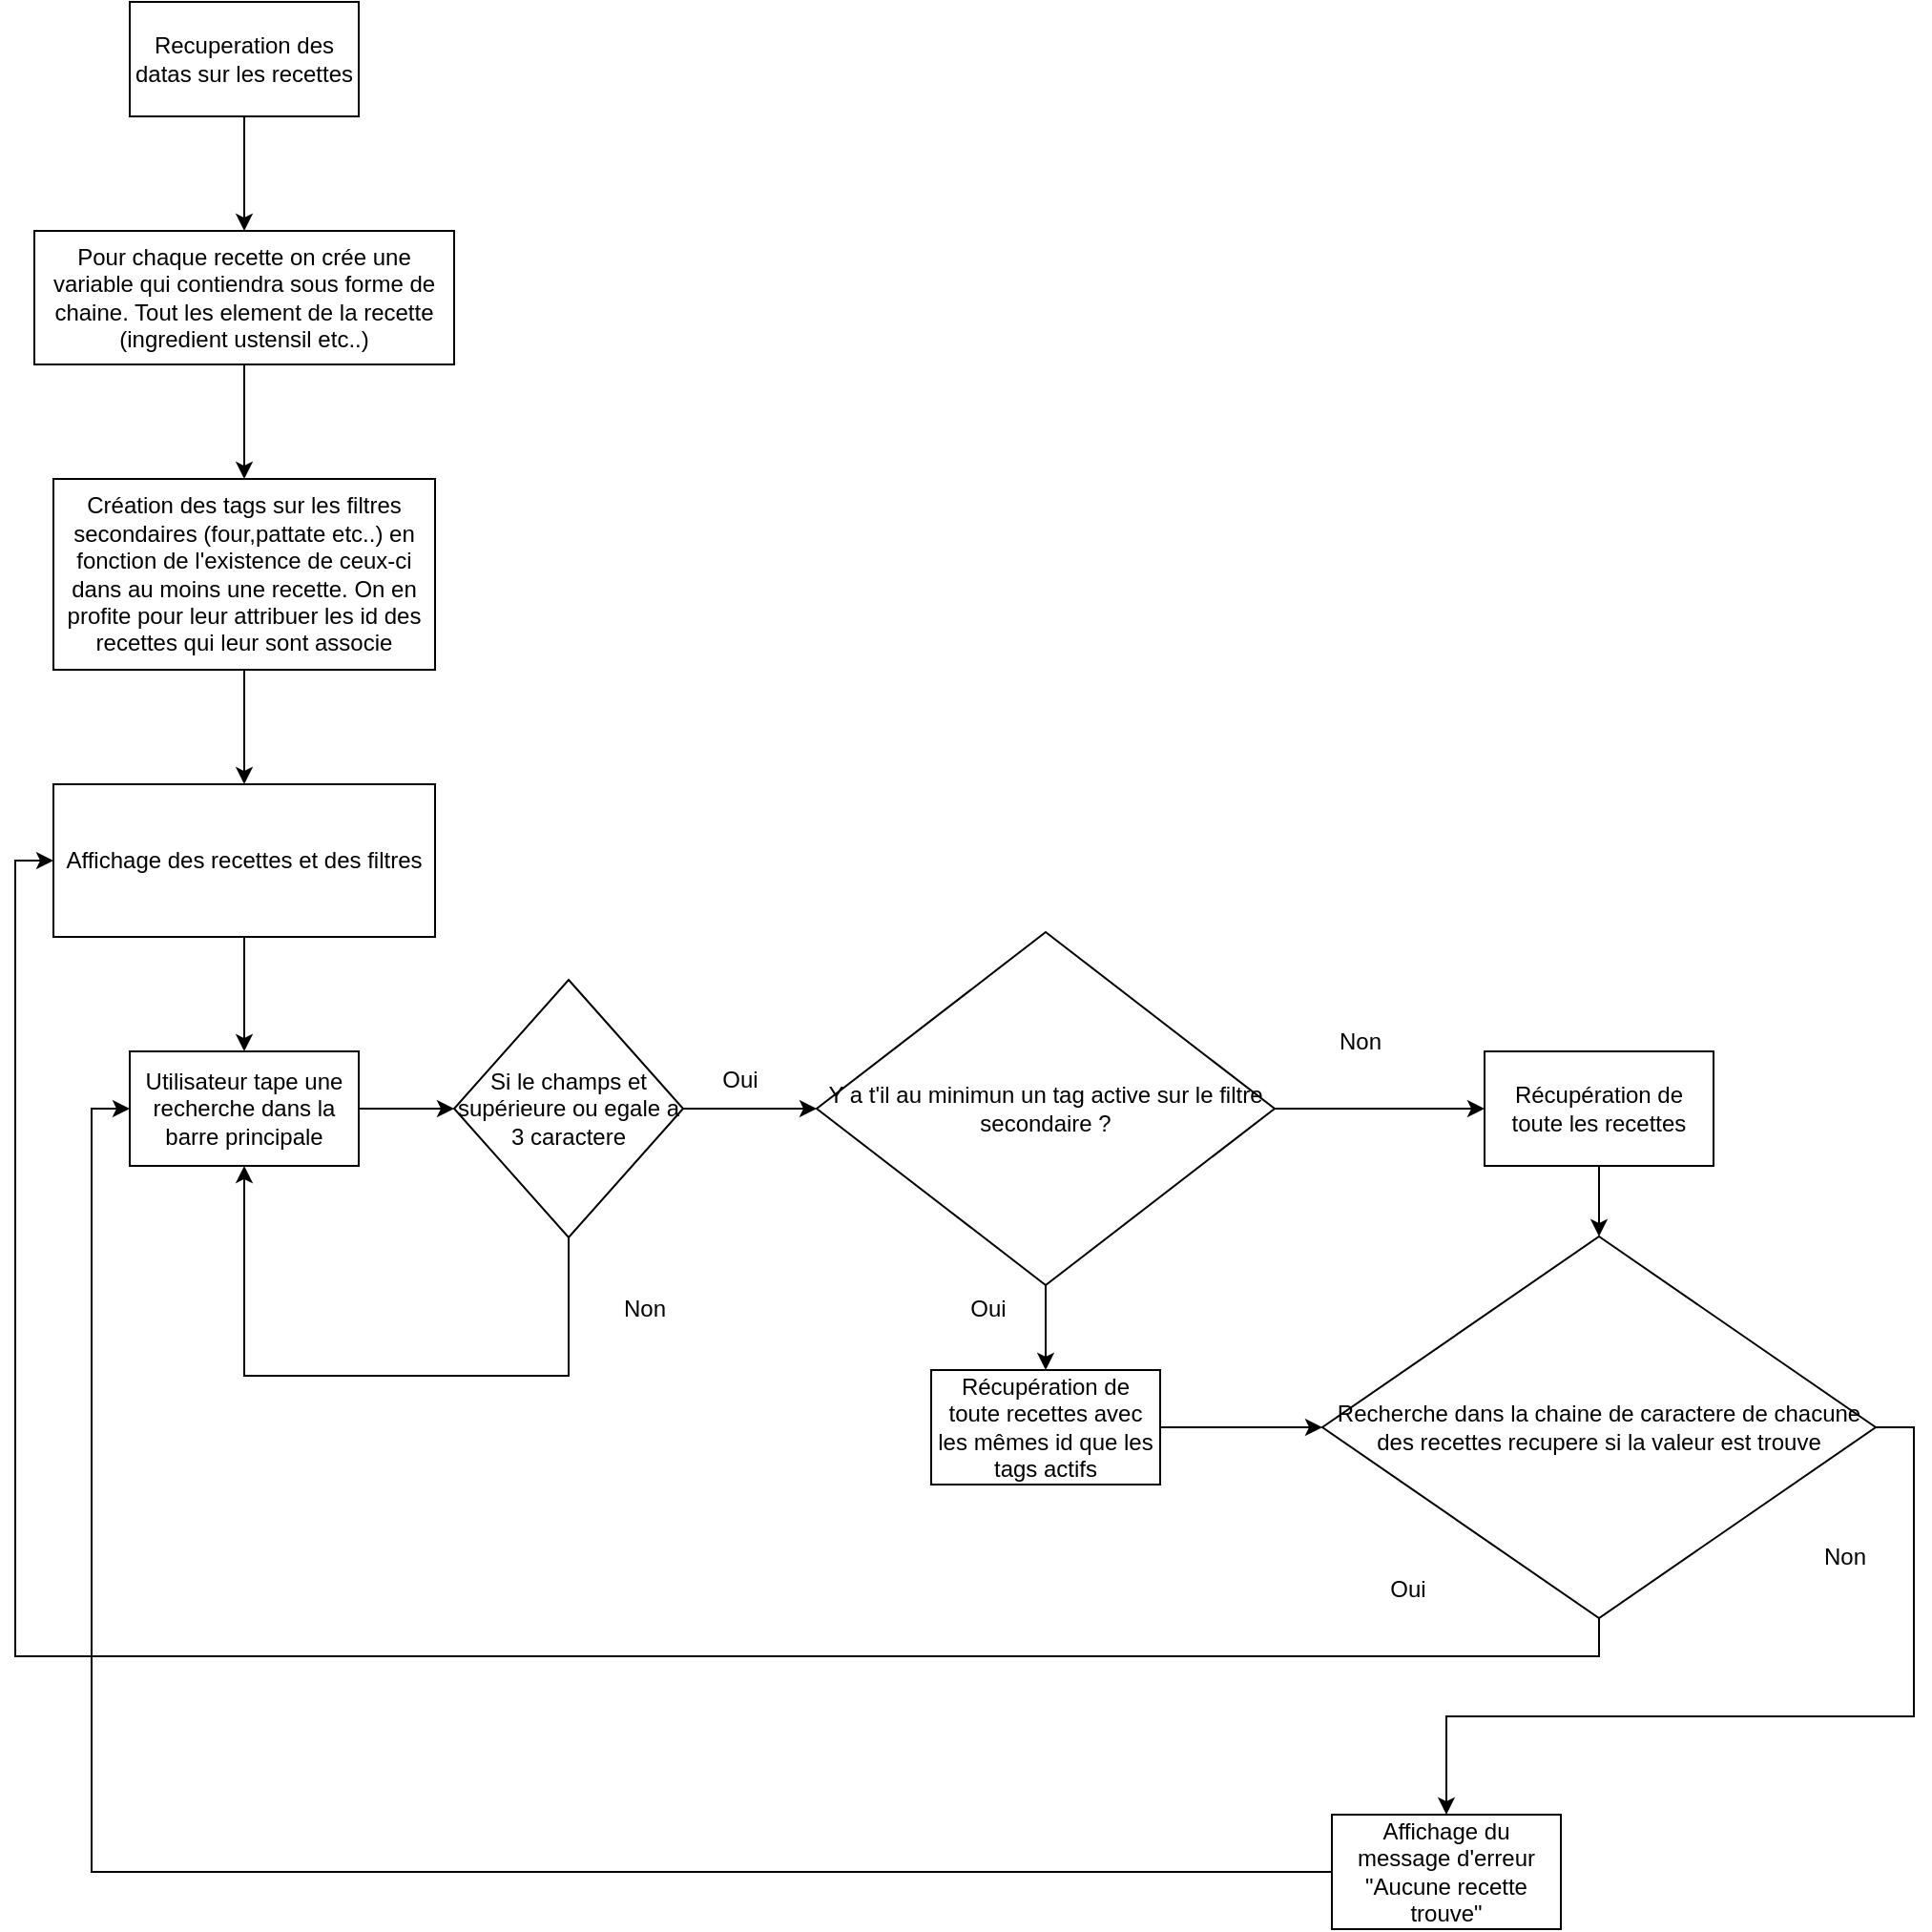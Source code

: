 <mxfile version="22.0.8" type="google">
  <diagram name="Page-1" id="wobNTJtYD0dIMouh2OzE">
    <mxGraphModel grid="1" page="1" gridSize="10" guides="1" tooltips="1" connect="1" arrows="1" fold="1" pageScale="1" pageWidth="1169" pageHeight="1654" math="0" shadow="0">
      <root>
        <mxCell id="0" />
        <mxCell id="1" parent="0" />
        <mxCell id="TNiS1UstAuTWFkXQDxUF-5" style="edgeStyle=orthogonalEdgeStyle;rounded=0;orthogonalLoop=1;jettySize=auto;html=1;entryX=0.5;entryY=0;entryDx=0;entryDy=0;" edge="1" parent="1" source="TNiS1UstAuTWFkXQDxUF-4" target="TNiS1UstAuTWFkXQDxUF-7">
          <mxGeometry relative="1" as="geometry">
            <mxPoint x="360" y="150" as="targetPoint" />
          </mxGeometry>
        </mxCell>
        <mxCell id="TNiS1UstAuTWFkXQDxUF-4" value="Recuperation des datas sur les recettes" style="rounded=0;whiteSpace=wrap;html=1;" vertex="1" parent="1">
          <mxGeometry x="300" y="50" width="120" height="60" as="geometry" />
        </mxCell>
        <mxCell id="TNiS1UstAuTWFkXQDxUF-8" style="edgeStyle=orthogonalEdgeStyle;rounded=0;orthogonalLoop=1;jettySize=auto;html=1;" edge="1" parent="1" source="TNiS1UstAuTWFkXQDxUF-7" target="TNiS1UstAuTWFkXQDxUF-9">
          <mxGeometry relative="1" as="geometry">
            <mxPoint x="360" y="290" as="targetPoint" />
          </mxGeometry>
        </mxCell>
        <mxCell id="TNiS1UstAuTWFkXQDxUF-7" value="Pour chaque recette on crée une variable qui contiendra sous forme de chaine. Tout les element de la recette (ingredient ustensil etc..)" style="rounded=0;whiteSpace=wrap;html=1;" vertex="1" parent="1">
          <mxGeometry x="250" y="170" width="220" height="70" as="geometry" />
        </mxCell>
        <mxCell id="TNiS1UstAuTWFkXQDxUF-11" value="" style="edgeStyle=orthogonalEdgeStyle;rounded=0;orthogonalLoop=1;jettySize=auto;html=1;" edge="1" parent="1" source="TNiS1UstAuTWFkXQDxUF-9" target="TNiS1UstAuTWFkXQDxUF-10">
          <mxGeometry relative="1" as="geometry" />
        </mxCell>
        <mxCell id="TNiS1UstAuTWFkXQDxUF-9" value="Création des tags sur les filtres secondaires (four,pattate etc..) en fonction de l&#39;existence de ceux-ci dans au moins une recette. On en profite pour leur attribuer les id des recettes qui leur sont associe" style="rounded=0;whiteSpace=wrap;html=1;" vertex="1" parent="1">
          <mxGeometry x="260" y="300" width="200" height="100" as="geometry" />
        </mxCell>
        <mxCell id="TNiS1UstAuTWFkXQDxUF-12" style="edgeStyle=orthogonalEdgeStyle;rounded=0;orthogonalLoop=1;jettySize=auto;html=1;" edge="1" parent="1" source="TNiS1UstAuTWFkXQDxUF-10" target="TNiS1UstAuTWFkXQDxUF-13">
          <mxGeometry relative="1" as="geometry">
            <mxPoint x="360" y="630" as="targetPoint" />
          </mxGeometry>
        </mxCell>
        <mxCell id="TNiS1UstAuTWFkXQDxUF-10" value="Affichage des recettes et des filtres" style="rounded=0;whiteSpace=wrap;html=1;" vertex="1" parent="1">
          <mxGeometry x="260" y="460" width="200" height="80" as="geometry" />
        </mxCell>
        <mxCell id="TNiS1UstAuTWFkXQDxUF-32" style="edgeStyle=orthogonalEdgeStyle;rounded=0;orthogonalLoop=1;jettySize=auto;html=1;exitX=1;exitY=0.5;exitDx=0;exitDy=0;entryX=0;entryY=0.5;entryDx=0;entryDy=0;" edge="1" parent="1" source="TNiS1UstAuTWFkXQDxUF-13" target="TNiS1UstAuTWFkXQDxUF-15">
          <mxGeometry relative="1" as="geometry" />
        </mxCell>
        <mxCell id="TNiS1UstAuTWFkXQDxUF-13" value="Utilisateur tape une recherche dans la barre principale" style="rounded=0;whiteSpace=wrap;html=1;" vertex="1" parent="1">
          <mxGeometry x="300" y="600" width="120" height="60" as="geometry" />
        </mxCell>
        <mxCell id="TNiS1UstAuTWFkXQDxUF-33" style="edgeStyle=orthogonalEdgeStyle;rounded=0;orthogonalLoop=1;jettySize=auto;html=1;exitX=1;exitY=0.5;exitDx=0;exitDy=0;entryX=0;entryY=0.5;entryDx=0;entryDy=0;" edge="1" parent="1" source="TNiS1UstAuTWFkXQDxUF-15" target="TNiS1UstAuTWFkXQDxUF-19">
          <mxGeometry relative="1" as="geometry" />
        </mxCell>
        <mxCell id="TNiS1UstAuTWFkXQDxUF-35" style="edgeStyle=orthogonalEdgeStyle;rounded=0;orthogonalLoop=1;jettySize=auto;html=1;entryX=0.5;entryY=1;entryDx=0;entryDy=0;" edge="1" parent="1" source="TNiS1UstAuTWFkXQDxUF-15" target="TNiS1UstAuTWFkXQDxUF-13">
          <mxGeometry relative="1" as="geometry">
            <mxPoint x="530" y="780" as="targetPoint" />
            <Array as="points">
              <mxPoint x="530" y="770" />
              <mxPoint x="360" y="770" />
            </Array>
          </mxGeometry>
        </mxCell>
        <mxCell id="TNiS1UstAuTWFkXQDxUF-15" value="Si le champs et supérieure ou egale a 3 caractere" style="rhombus;whiteSpace=wrap;html=1;" vertex="1" parent="1">
          <mxGeometry x="470" y="562.5" width="120" height="135" as="geometry" />
        </mxCell>
        <mxCell id="TNiS1UstAuTWFkXQDxUF-22" style="edgeStyle=orthogonalEdgeStyle;rounded=0;orthogonalLoop=1;jettySize=auto;html=1;" edge="1" parent="1" source="TNiS1UstAuTWFkXQDxUF-19" target="TNiS1UstAuTWFkXQDxUF-23">
          <mxGeometry relative="1" as="geometry">
            <mxPoint x="870" y="630" as="targetPoint" />
          </mxGeometry>
        </mxCell>
        <mxCell id="TNiS1UstAuTWFkXQDxUF-28" style="edgeStyle=orthogonalEdgeStyle;rounded=0;orthogonalLoop=1;jettySize=auto;html=1;" edge="1" parent="1" source="TNiS1UstAuTWFkXQDxUF-19" target="TNiS1UstAuTWFkXQDxUF-29">
          <mxGeometry relative="1" as="geometry">
            <mxPoint x="640" y="800" as="targetPoint" />
          </mxGeometry>
        </mxCell>
        <mxCell id="TNiS1UstAuTWFkXQDxUF-19" value="Y a t&#39;il au minimun un tag active sur le filtre secondaire ?" style="rhombus;whiteSpace=wrap;html=1;" vertex="1" parent="1">
          <mxGeometry x="660" y="537.5" width="240" height="185" as="geometry" />
        </mxCell>
        <mxCell id="TNiS1UstAuTWFkXQDxUF-24" style="edgeStyle=orthogonalEdgeStyle;rounded=0;orthogonalLoop=1;jettySize=auto;html=1;entryX=0.5;entryY=0;entryDx=0;entryDy=0;" edge="1" parent="1" source="TNiS1UstAuTWFkXQDxUF-23" target="TNiS1UstAuTWFkXQDxUF-31">
          <mxGeometry relative="1" as="geometry">
            <mxPoint x="910" y="752" as="targetPoint" />
          </mxGeometry>
        </mxCell>
        <mxCell id="TNiS1UstAuTWFkXQDxUF-23" value="Récupération de toute les recettes" style="rounded=0;whiteSpace=wrap;html=1;" vertex="1" parent="1">
          <mxGeometry x="1010" y="600" width="120" height="60" as="geometry" />
        </mxCell>
        <mxCell id="TNiS1UstAuTWFkXQDxUF-25" value="Non" style="text;html=1;strokeColor=none;fillColor=none;align=center;verticalAlign=middle;whiteSpace=wrap;rounded=0;" vertex="1" parent="1">
          <mxGeometry x="915" y="580" width="60" height="30" as="geometry" />
        </mxCell>
        <mxCell id="TNiS1UstAuTWFkXQDxUF-30" style="edgeStyle=orthogonalEdgeStyle;rounded=0;orthogonalLoop=1;jettySize=auto;html=1;entryX=0;entryY=0.5;entryDx=0;entryDy=0;" edge="1" parent="1" source="TNiS1UstAuTWFkXQDxUF-29" target="TNiS1UstAuTWFkXQDxUF-31">
          <mxGeometry relative="1" as="geometry">
            <mxPoint x="850" y="796" as="targetPoint" />
          </mxGeometry>
        </mxCell>
        <mxCell id="TNiS1UstAuTWFkXQDxUF-29" value="Récupération de toute recettes avec les mêmes id que les tags actifs" style="rounded=0;whiteSpace=wrap;html=1;" vertex="1" parent="1">
          <mxGeometry x="720" y="767" width="120" height="60" as="geometry" />
        </mxCell>
        <mxCell id="TNiS1UstAuTWFkXQDxUF-37" style="edgeStyle=orthogonalEdgeStyle;rounded=0;orthogonalLoop=1;jettySize=auto;html=1;entryX=0;entryY=0.5;entryDx=0;entryDy=0;exitX=0.5;exitY=1;exitDx=0;exitDy=0;" edge="1" parent="1" source="TNiS1UstAuTWFkXQDxUF-31" target="TNiS1UstAuTWFkXQDxUF-10">
          <mxGeometry relative="1" as="geometry" />
        </mxCell>
        <mxCell id="TNiS1UstAuTWFkXQDxUF-39" style="edgeStyle=orthogonalEdgeStyle;rounded=0;orthogonalLoop=1;jettySize=auto;html=1;exitX=1;exitY=0.5;exitDx=0;exitDy=0;" edge="1" parent="1" source="TNiS1UstAuTWFkXQDxUF-31" target="TNiS1UstAuTWFkXQDxUF-40">
          <mxGeometry relative="1" as="geometry">
            <mxPoint x="1270" y="1060" as="targetPoint" />
          </mxGeometry>
        </mxCell>
        <mxCell id="TNiS1UstAuTWFkXQDxUF-31" value="Recherche dans la chaine de caractere de chacune des recettes recupere si la valeur est trouve" style="rhombus;whiteSpace=wrap;html=1;" vertex="1" parent="1">
          <mxGeometry x="925" y="697" width="290" height="200" as="geometry" />
        </mxCell>
        <mxCell id="TNiS1UstAuTWFkXQDxUF-34" value="Oui" style="text;html=1;strokeColor=none;fillColor=none;align=center;verticalAlign=middle;whiteSpace=wrap;rounded=0;" vertex="1" parent="1">
          <mxGeometry x="590" y="600" width="60" height="30" as="geometry" />
        </mxCell>
        <mxCell id="TNiS1UstAuTWFkXQDxUF-36" value="Non" style="text;html=1;strokeColor=none;fillColor=none;align=center;verticalAlign=middle;whiteSpace=wrap;rounded=0;" vertex="1" parent="1">
          <mxGeometry x="540" y="720" width="60" height="30" as="geometry" />
        </mxCell>
        <mxCell id="TNiS1UstAuTWFkXQDxUF-38" value="Oui" style="text;html=1;strokeColor=none;fillColor=none;align=center;verticalAlign=middle;whiteSpace=wrap;rounded=0;" vertex="1" parent="1">
          <mxGeometry x="940" y="867" width="60" height="30" as="geometry" />
        </mxCell>
        <mxCell id="TNiS1UstAuTWFkXQDxUF-41" style="edgeStyle=orthogonalEdgeStyle;rounded=0;orthogonalLoop=1;jettySize=auto;html=1;entryX=0;entryY=0.5;entryDx=0;entryDy=0;" edge="1" parent="1" source="TNiS1UstAuTWFkXQDxUF-40" target="TNiS1UstAuTWFkXQDxUF-13">
          <mxGeometry relative="1" as="geometry" />
        </mxCell>
        <mxCell id="TNiS1UstAuTWFkXQDxUF-40" value="Affichage du message d&#39;erreur &quot;Aucune recette trouve&quot;" style="rounded=0;whiteSpace=wrap;html=1;" vertex="1" parent="1">
          <mxGeometry x="930" y="1000" width="120" height="60" as="geometry" />
        </mxCell>
        <mxCell id="TNiS1UstAuTWFkXQDxUF-42" value="Non" style="text;html=1;strokeColor=none;fillColor=none;align=center;verticalAlign=middle;whiteSpace=wrap;rounded=0;" vertex="1" parent="1">
          <mxGeometry x="1169" y="850" width="60" height="30" as="geometry" />
        </mxCell>
        <mxCell id="TNiS1UstAuTWFkXQDxUF-43" value="Oui" style="text;html=1;strokeColor=none;fillColor=none;align=center;verticalAlign=middle;whiteSpace=wrap;rounded=0;" vertex="1" parent="1">
          <mxGeometry x="720" y="720" width="60" height="30" as="geometry" />
        </mxCell>
      </root>
    </mxGraphModel>
  </diagram>
</mxfile>
